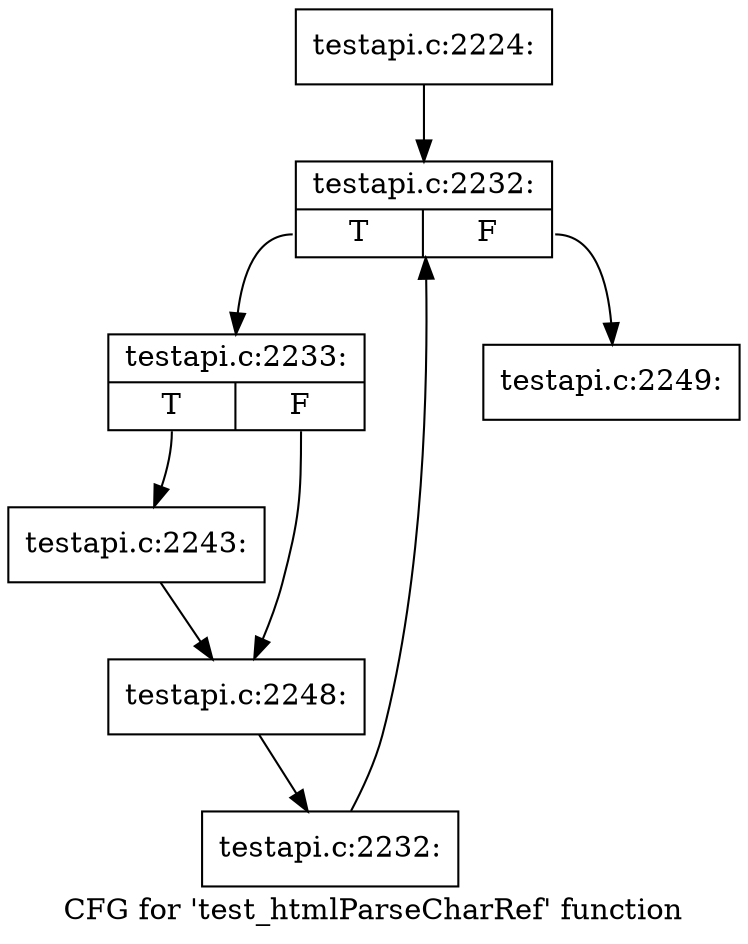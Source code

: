digraph "CFG for 'test_htmlParseCharRef' function" {
	label="CFG for 'test_htmlParseCharRef' function";

	Node0x412b080 [shape=record,label="{testapi.c:2224:}"];
	Node0x412b080 -> Node0x412fc70;
	Node0x412fc70 [shape=record,label="{testapi.c:2232:|{<s0>T|<s1>F}}"];
	Node0x412fc70:s0 -> Node0x4088a60;
	Node0x412fc70:s1 -> Node0x412fad0;
	Node0x4088a60 [shape=record,label="{testapi.c:2233:|{<s0>T|<s1>F}}"];
	Node0x4088a60:s0 -> Node0x4130e10;
	Node0x4088a60:s1 -> Node0x41315e0;
	Node0x4130e10 [shape=record,label="{testapi.c:2243:}"];
	Node0x4130e10 -> Node0x41315e0;
	Node0x41315e0 [shape=record,label="{testapi.c:2248:}"];
	Node0x41315e0 -> Node0x40889d0;
	Node0x40889d0 [shape=record,label="{testapi.c:2232:}"];
	Node0x40889d0 -> Node0x412fc70;
	Node0x412fad0 [shape=record,label="{testapi.c:2249:}"];
}
